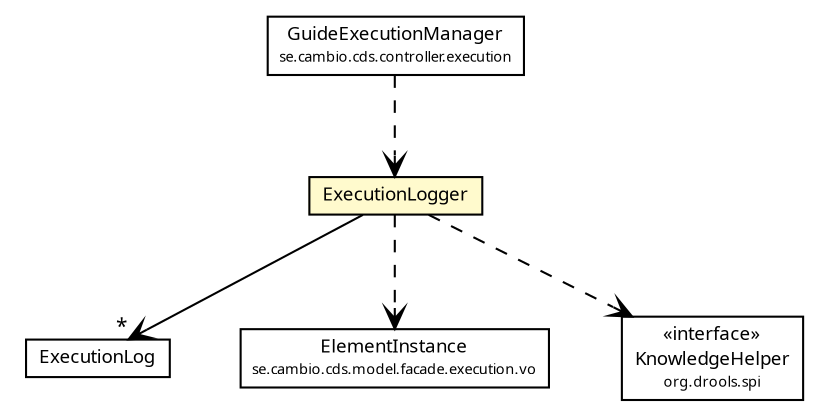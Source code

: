 #!/usr/local/bin/dot
#
# Class diagram 
# Generated by UMLGraph version R5_6 (http://www.umlgraph.org/)
#

digraph G {
	edge [fontname="Trebuchet MS",fontsize=10,labelfontname="Trebuchet MS",labelfontsize=10];
	node [fontname="Trebuchet MS",fontsize=10,shape=plaintext];
	nodesep=0.25;
	ranksep=0.5;
	// se.cambio.cds.util.ExecutionLog
	c179882 [label=<<table title="se.cambio.cds.util.ExecutionLog" border="0" cellborder="1" cellspacing="0" cellpadding="2" port="p" href="./ExecutionLog.html">
		<tr><td><table border="0" cellspacing="0" cellpadding="1">
<tr><td align="center" balign="center"><font face="Trebuchet MS"> ExecutionLog </font></td></tr>
		</table></td></tr>
		</table>>, URL="./ExecutionLog.html", fontname="Trebuchet MS", fontcolor="black", fontsize=9.0];
	// se.cambio.cds.util.ExecutionLogger
	c179886 [label=<<table title="se.cambio.cds.util.ExecutionLogger" border="0" cellborder="1" cellspacing="0" cellpadding="2" port="p" bgcolor="lemonChiffon" href="./ExecutionLogger.html">
		<tr><td><table border="0" cellspacing="0" cellpadding="1">
<tr><td align="center" balign="center"><font face="Trebuchet MS"> ExecutionLogger </font></td></tr>
		</table></td></tr>
		</table>>, URL="./ExecutionLogger.html", fontname="Trebuchet MS", fontcolor="black", fontsize=9.0];
	// se.cambio.cds.controller.execution.GuideExecutionManager
	c180053 [label=<<table title="se.cambio.cds.controller.execution.GuideExecutionManager" border="0" cellborder="1" cellspacing="0" cellpadding="2" port="p" href="../controller/execution/GuideExecutionManager.html">
		<tr><td><table border="0" cellspacing="0" cellpadding="1">
<tr><td align="center" balign="center"><font face="Trebuchet MS"> GuideExecutionManager </font></td></tr>
<tr><td align="center" balign="center"><font face="Trebuchet MS" point-size="7.0"> se.cambio.cds.controller.execution </font></td></tr>
		</table></td></tr>
		</table>>, URL="../controller/execution/GuideExecutionManager.html", fontname="Trebuchet MS", fontcolor="black", fontsize=9.0];
	// se.cambio.cds.model.facade.execution.vo.ElementInstance
	c180107 [label=<<table title="se.cambio.cds.model.facade.execution.vo.ElementInstance" border="0" cellborder="1" cellspacing="0" cellpadding="2" port="p" href="../model/facade/execution/vo/ElementInstance.html">
		<tr><td><table border="0" cellspacing="0" cellpadding="1">
<tr><td align="center" balign="center"><font face="Trebuchet MS"> ElementInstance </font></td></tr>
<tr><td align="center" balign="center"><font face="Trebuchet MS" point-size="7.0"> se.cambio.cds.model.facade.execution.vo </font></td></tr>
		</table></td></tr>
		</table>>, URL="../model/facade/execution/vo/ElementInstance.html", fontname="Trebuchet MS", fontcolor="black", fontsize=9.0];
	// se.cambio.cds.util.ExecutionLogger NAVASSOC se.cambio.cds.util.ExecutionLog
	c179886:p -> c179882:p [taillabel="", label="", headlabel="*", fontname="Trebuchet MS", fontcolor="black", fontsize=10.0, color="black", arrowhead=open];
	// se.cambio.cds.util.ExecutionLogger DEPEND se.cambio.cds.model.facade.execution.vo.ElementInstance
	c179886:p -> c180107:p [taillabel="", label="", headlabel="", fontname="Trebuchet MS", fontcolor="black", fontsize=10.0, color="black", arrowhead=open, style=dashed];
	// se.cambio.cds.util.ExecutionLogger DEPEND org.drools.spi.KnowledgeHelper
	c179886:p -> c180408:p [taillabel="", label="", headlabel="", fontname="Trebuchet MS", fontcolor="black", fontsize=10.0, color="black", arrowhead=open, style=dashed];
	// se.cambio.cds.controller.execution.GuideExecutionManager DEPEND se.cambio.cds.util.ExecutionLogger
	c180053:p -> c179886:p [taillabel="", label="", headlabel="", fontname="Trebuchet MS", fontcolor="black", fontsize=10.0, color="black", arrowhead=open, style=dashed];
	// org.drools.spi.KnowledgeHelper
	c180408 [label=<<table title="org.drools.spi.KnowledgeHelper" border="0" cellborder="1" cellspacing="0" cellpadding="2" port="p" href="http://java.sun.com/j2se/1.4.2/docs/api/org/drools/spi/KnowledgeHelper.html">
		<tr><td><table border="0" cellspacing="0" cellpadding="1">
<tr><td align="center" balign="center"> &#171;interface&#187; </td></tr>
<tr><td align="center" balign="center"><font face="Trebuchet MS"> KnowledgeHelper </font></td></tr>
<tr><td align="center" balign="center"><font face="Trebuchet MS" point-size="7.0"> org.drools.spi </font></td></tr>
		</table></td></tr>
		</table>>, URL="http://java.sun.com/j2se/1.4.2/docs/api/org/drools/spi/KnowledgeHelper.html", fontname="Trebuchet MS", fontcolor="black", fontsize=9.0];
}

